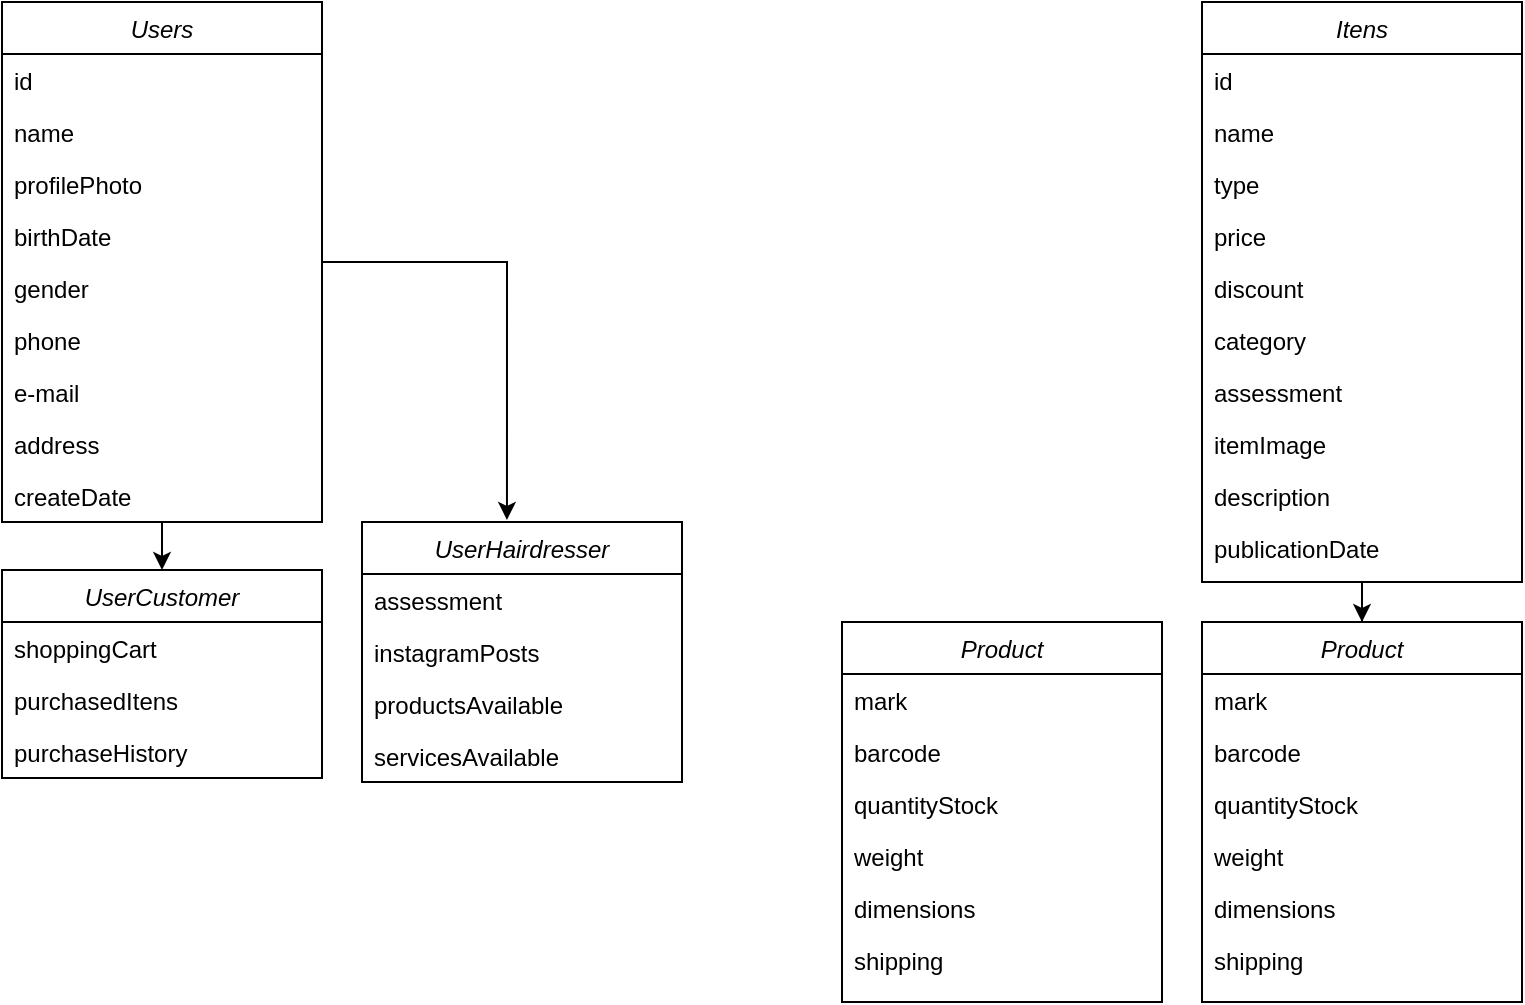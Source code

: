 <mxfile version="26.0.8">
  <diagram id="C5RBs43oDa-KdzZeNtuy" name="Page-1">
    <mxGraphModel dx="2025" dy="1076" grid="1" gridSize="10" guides="1" tooltips="1" connect="1" arrows="1" fold="1" page="1" pageScale="1" pageWidth="827" pageHeight="1169" math="0" shadow="0" adaptiveColors="simple">
      <root>
        <mxCell id="WIyWlLk6GJQsqaUBKTNV-0" />
        <mxCell id="WIyWlLk6GJQsqaUBKTNV-1" parent="WIyWlLk6GJQsqaUBKTNV-0" />
        <mxCell id="eJcYAmOYjQqD2-ymyMPf-5" style="edgeStyle=orthogonalEdgeStyle;rounded=0;orthogonalLoop=1;jettySize=auto;html=1;entryX=0.5;entryY=0;entryDx=0;entryDy=0;" edge="1" parent="WIyWlLk6GJQsqaUBKTNV-1" source="zkfFHV4jXpPFQw0GAbJ--0" target="_02xwENk3LzSDESajvCZ-22">
          <mxGeometry relative="1" as="geometry">
            <Array as="points">
              <mxPoint x="120" y="310" />
              <mxPoint x="120" y="310" />
            </Array>
          </mxGeometry>
        </mxCell>
        <mxCell id="zkfFHV4jXpPFQw0GAbJ--0" value="Users" style="swimlane;fontStyle=2;align=center;verticalAlign=top;childLayout=stackLayout;horizontal=1;startSize=26;horizontalStack=0;resizeParent=1;resizeLast=0;collapsible=1;marginBottom=0;rounded=0;shadow=0;strokeWidth=1;gradientColor=none;swimlaneFillColor=default;" parent="WIyWlLk6GJQsqaUBKTNV-1" vertex="1">
          <mxGeometry x="40" y="40" width="160" height="260" as="geometry">
            <mxRectangle x="230" y="140" width="160" height="26" as="alternateBounds" />
          </mxGeometry>
        </mxCell>
        <mxCell id="zkfFHV4jXpPFQw0GAbJ--1" value="id" style="text;align=left;verticalAlign=top;spacingLeft=4;spacingRight=4;overflow=hidden;rotatable=0;points=[[0,0.5],[1,0.5]];portConstraint=eastwest;" parent="zkfFHV4jXpPFQw0GAbJ--0" vertex="1">
          <mxGeometry y="26" width="160" height="26" as="geometry" />
        </mxCell>
        <mxCell id="zkfFHV4jXpPFQw0GAbJ--2" value="name" style="text;align=left;verticalAlign=top;spacingLeft=4;spacingRight=4;overflow=hidden;rotatable=0;points=[[0,0.5],[1,0.5]];portConstraint=eastwest;rounded=0;shadow=0;html=0;" parent="zkfFHV4jXpPFQw0GAbJ--0" vertex="1">
          <mxGeometry y="52" width="160" height="26" as="geometry" />
        </mxCell>
        <mxCell id="_02xwENk3LzSDESajvCZ-4" value="profilePhoto" style="text;align=left;verticalAlign=top;spacingLeft=4;spacingRight=4;overflow=hidden;rotatable=0;points=[[0,0.5],[1,0.5]];portConstraint=eastwest;rounded=0;shadow=0;html=0;labelBackgroundColor=none;labelBorderColor=none;" parent="zkfFHV4jXpPFQw0GAbJ--0" vertex="1">
          <mxGeometry y="78" width="160" height="26" as="geometry" />
        </mxCell>
        <mxCell id="_02xwENk3LzSDESajvCZ-6" value="birthDate" style="text;align=left;verticalAlign=top;spacingLeft=4;spacingRight=4;overflow=hidden;rotatable=0;points=[[0,0.5],[1,0.5]];portConstraint=eastwest;rounded=0;shadow=0;html=0;" parent="zkfFHV4jXpPFQw0GAbJ--0" vertex="1">
          <mxGeometry y="104" width="160" height="26" as="geometry" />
        </mxCell>
        <mxCell id="_02xwENk3LzSDESajvCZ-5" value="gender" style="text;align=left;verticalAlign=top;spacingLeft=4;spacingRight=4;overflow=hidden;rotatable=0;points=[[0,0.5],[1,0.5]];portConstraint=eastwest;rounded=0;shadow=0;html=0;" parent="zkfFHV4jXpPFQw0GAbJ--0" vertex="1">
          <mxGeometry y="130" width="160" height="26" as="geometry" />
        </mxCell>
        <mxCell id="_02xwENk3LzSDESajvCZ-0" value="phone" style="text;align=left;verticalAlign=top;spacingLeft=4;spacingRight=4;overflow=hidden;rotatable=0;points=[[0,0.5],[1,0.5]];portConstraint=eastwest;rounded=0;shadow=0;html=0;" parent="zkfFHV4jXpPFQw0GAbJ--0" vertex="1">
          <mxGeometry y="156" width="160" height="26" as="geometry" />
        </mxCell>
        <mxCell id="zkfFHV4jXpPFQw0GAbJ--3" value="e-mail" style="text;align=left;verticalAlign=top;spacingLeft=4;spacingRight=4;overflow=hidden;rotatable=0;points=[[0,0.5],[1,0.5]];portConstraint=eastwest;rounded=0;shadow=0;html=0;" parent="zkfFHV4jXpPFQw0GAbJ--0" vertex="1">
          <mxGeometry y="182" width="160" height="26" as="geometry" />
        </mxCell>
        <mxCell id="_02xwENk3LzSDESajvCZ-8" value="address" style="text;align=left;verticalAlign=top;spacingLeft=4;spacingRight=4;overflow=hidden;rotatable=0;points=[[0,0.5],[1,0.5]];portConstraint=eastwest;rounded=0;shadow=0;html=0;" parent="zkfFHV4jXpPFQw0GAbJ--0" vertex="1">
          <mxGeometry y="208" width="160" height="26" as="geometry" />
        </mxCell>
        <mxCell id="_02xwENk3LzSDESajvCZ-7" value="createDate" style="text;align=left;verticalAlign=top;spacingLeft=4;spacingRight=4;overflow=hidden;rotatable=0;points=[[0,0.5],[1,0.5]];portConstraint=eastwest;rounded=0;shadow=0;html=0;" parent="zkfFHV4jXpPFQw0GAbJ--0" vertex="1">
          <mxGeometry y="234" width="160" height="26" as="geometry" />
        </mxCell>
        <mxCell id="_02xwENk3LzSDESajvCZ-10" value="UserHairdresser" style="swimlane;fontStyle=2;align=center;verticalAlign=top;childLayout=stackLayout;horizontal=1;startSize=26;horizontalStack=0;resizeParent=1;resizeLast=0;collapsible=1;marginBottom=0;rounded=0;shadow=0;strokeWidth=1;gradientColor=none;swimlaneFillColor=default;" parent="WIyWlLk6GJQsqaUBKTNV-1" vertex="1">
          <mxGeometry x="220" y="300" width="160" height="130" as="geometry">
            <mxRectangle x="230" y="140" width="160" height="26" as="alternateBounds" />
          </mxGeometry>
        </mxCell>
        <mxCell id="eJcYAmOYjQqD2-ymyMPf-23" value="assessment" style="text;align=left;verticalAlign=top;spacingLeft=4;spacingRight=4;overflow=hidden;rotatable=0;points=[[0,0.5],[1,0.5]];portConstraint=eastwest;" vertex="1" parent="_02xwENk3LzSDESajvCZ-10">
          <mxGeometry y="26" width="160" height="26" as="geometry" />
        </mxCell>
        <mxCell id="_02xwENk3LzSDESajvCZ-41" value="instagramPosts" style="text;align=left;verticalAlign=top;spacingLeft=4;spacingRight=4;overflow=hidden;rotatable=0;points=[[0,0.5],[1,0.5]];portConstraint=eastwest;" parent="_02xwENk3LzSDESajvCZ-10" vertex="1">
          <mxGeometry y="52" width="160" height="26" as="geometry" />
        </mxCell>
        <mxCell id="_02xwENk3LzSDESajvCZ-39" value="productsAvailable" style="text;align=left;verticalAlign=top;spacingLeft=4;spacingRight=4;overflow=hidden;rotatable=0;points=[[0,0.5],[1,0.5]];portConstraint=eastwest;" parent="_02xwENk3LzSDESajvCZ-10" vertex="1">
          <mxGeometry y="78" width="160" height="26" as="geometry" />
        </mxCell>
        <mxCell id="_02xwENk3LzSDESajvCZ-40" value="servicesAvailable" style="text;align=left;verticalAlign=top;spacingLeft=4;spacingRight=4;overflow=hidden;rotatable=0;points=[[0,0.5],[1,0.5]];portConstraint=eastwest;" parent="_02xwENk3LzSDESajvCZ-10" vertex="1">
          <mxGeometry y="104" width="160" height="26" as="geometry" />
        </mxCell>
        <mxCell id="_02xwENk3LzSDESajvCZ-22" value="UserCustomer" style="swimlane;fontStyle=2;align=center;verticalAlign=top;childLayout=stackLayout;horizontal=1;startSize=26;horizontalStack=0;resizeParent=1;resizeLast=0;collapsible=1;marginBottom=0;rounded=0;shadow=0;strokeWidth=1;gradientColor=none;swimlaneFillColor=default;" parent="WIyWlLk6GJQsqaUBKTNV-1" vertex="1">
          <mxGeometry x="40" y="324" width="160" height="104" as="geometry">
            <mxRectangle x="230" y="140" width="160" height="26" as="alternateBounds" />
          </mxGeometry>
        </mxCell>
        <mxCell id="_02xwENk3LzSDESajvCZ-36" value="shoppingCart" style="text;align=left;verticalAlign=top;spacingLeft=4;spacingRight=4;overflow=hidden;rotatable=0;points=[[0,0.5],[1,0.5]];portConstraint=eastwest;" parent="_02xwENk3LzSDESajvCZ-22" vertex="1">
          <mxGeometry y="26" width="160" height="26" as="geometry" />
        </mxCell>
        <mxCell id="_02xwENk3LzSDESajvCZ-23" value="purchasedItens" style="text;align=left;verticalAlign=top;spacingLeft=4;spacingRight=4;overflow=hidden;rotatable=0;points=[[0,0.5],[1,0.5]];portConstraint=eastwest;strokeColor=none;fillColor=none;" parent="_02xwENk3LzSDESajvCZ-22" vertex="1">
          <mxGeometry y="52" width="160" height="26" as="geometry" />
        </mxCell>
        <mxCell id="_02xwENk3LzSDESajvCZ-37" value="purchaseHistory" style="text;align=left;verticalAlign=top;spacingLeft=4;spacingRight=4;overflow=hidden;rotatable=0;points=[[0,0.5],[1,0.5]];portConstraint=eastwest;" parent="_02xwENk3LzSDESajvCZ-22" vertex="1">
          <mxGeometry y="78" width="160" height="26" as="geometry" />
        </mxCell>
        <mxCell id="eJcYAmOYjQqD2-ymyMPf-17" style="edgeStyle=orthogonalEdgeStyle;rounded=0;orthogonalLoop=1;jettySize=auto;html=1;entryX=0.5;entryY=0;entryDx=0;entryDy=0;" edge="1" parent="WIyWlLk6GJQsqaUBKTNV-1" source="_02xwENk3LzSDESajvCZ-42" target="eJcYAmOYjQqD2-ymyMPf-9">
          <mxGeometry relative="1" as="geometry" />
        </mxCell>
        <mxCell id="_02xwENk3LzSDESajvCZ-42" value="Itens" style="swimlane;fontStyle=2;align=center;verticalAlign=top;childLayout=stackLayout;horizontal=1;startSize=26;horizontalStack=0;resizeParent=1;resizeLast=0;collapsible=1;marginBottom=0;rounded=0;shadow=0;strokeWidth=1;gradientColor=none;swimlaneFillColor=default;" parent="WIyWlLk6GJQsqaUBKTNV-1" vertex="1">
          <mxGeometry x="640" y="40" width="160" height="290" as="geometry">
            <mxRectangle x="230" y="140" width="160" height="26" as="alternateBounds" />
          </mxGeometry>
        </mxCell>
        <mxCell id="_02xwENk3LzSDESajvCZ-43" value="id" style="text;align=left;verticalAlign=top;spacingLeft=4;spacingRight=4;overflow=hidden;rotatable=0;points=[[0,0.5],[1,0.5]];portConstraint=eastwest;" parent="_02xwENk3LzSDESajvCZ-42" vertex="1">
          <mxGeometry y="26" width="160" height="26" as="geometry" />
        </mxCell>
        <mxCell id="_02xwENk3LzSDESajvCZ-47" value="name" style="text;align=left;verticalAlign=top;spacingLeft=4;spacingRight=4;overflow=hidden;rotatable=0;points=[[0,0.5],[1,0.5]];portConstraint=eastwest;" parent="_02xwENk3LzSDESajvCZ-42" vertex="1">
          <mxGeometry y="52" width="160" height="26" as="geometry" />
        </mxCell>
        <mxCell id="eJcYAmOYjQqD2-ymyMPf-8" value="type&#xa;" style="text;align=left;verticalAlign=top;spacingLeft=4;spacingRight=4;overflow=hidden;rotatable=0;points=[[0,0.5],[1,0.5]];portConstraint=eastwest;" vertex="1" parent="_02xwENk3LzSDESajvCZ-42">
          <mxGeometry y="78" width="160" height="26" as="geometry" />
        </mxCell>
        <mxCell id="eJcYAmOYjQqD2-ymyMPf-7" value="price" style="text;align=left;verticalAlign=top;spacingLeft=4;spacingRight=4;overflow=hidden;rotatable=0;points=[[0,0.5],[1,0.5]];portConstraint=eastwest;" vertex="1" parent="_02xwENk3LzSDESajvCZ-42">
          <mxGeometry y="104" width="160" height="26" as="geometry" />
        </mxCell>
        <mxCell id="eJcYAmOYjQqD2-ymyMPf-27" value="discount" style="text;align=left;verticalAlign=top;spacingLeft=4;spacingRight=4;overflow=hidden;rotatable=0;points=[[0,0.5],[1,0.5]];portConstraint=eastwest;" vertex="1" parent="_02xwENk3LzSDESajvCZ-42">
          <mxGeometry y="130" width="160" height="26" as="geometry" />
        </mxCell>
        <mxCell id="eJcYAmOYjQqD2-ymyMPf-22" value="category" style="text;align=left;verticalAlign=top;spacingLeft=4;spacingRight=4;overflow=hidden;rotatable=0;points=[[0,0.5],[1,0.5]];portConstraint=eastwest;" vertex="1" parent="_02xwENk3LzSDESajvCZ-42">
          <mxGeometry y="156" width="160" height="26" as="geometry" />
        </mxCell>
        <mxCell id="eJcYAmOYjQqD2-ymyMPf-24" value="assessment" style="text;align=left;verticalAlign=top;spacingLeft=4;spacingRight=4;overflow=hidden;rotatable=0;points=[[0,0.5],[1,0.5]];portConstraint=eastwest;" vertex="1" parent="_02xwENk3LzSDESajvCZ-42">
          <mxGeometry y="182" width="160" height="26" as="geometry" />
        </mxCell>
        <mxCell id="_02xwENk3LzSDESajvCZ-48" value="itemImage" style="text;align=left;verticalAlign=top;spacingLeft=4;spacingRight=4;overflow=hidden;rotatable=0;points=[[0,0.5],[1,0.5]];portConstraint=eastwest;" parent="_02xwENk3LzSDESajvCZ-42" vertex="1">
          <mxGeometry y="208" width="160" height="26" as="geometry" />
        </mxCell>
        <mxCell id="_02xwENk3LzSDESajvCZ-49" value="description" style="text;align=left;verticalAlign=top;spacingLeft=4;spacingRight=4;overflow=hidden;rotatable=0;points=[[0,0.5],[1,0.5]];portConstraint=eastwest;" parent="_02xwENk3LzSDESajvCZ-42" vertex="1">
          <mxGeometry y="234" width="160" height="26" as="geometry" />
        </mxCell>
        <mxCell id="eJcYAmOYjQqD2-ymyMPf-28" value="publicationDate" style="text;align=left;verticalAlign=top;spacingLeft=4;spacingRight=4;overflow=hidden;rotatable=0;points=[[0,0.5],[1,0.5]];portConstraint=eastwest;" vertex="1" parent="_02xwENk3LzSDESajvCZ-42">
          <mxGeometry y="260" width="160" height="26" as="geometry" />
        </mxCell>
        <mxCell id="eJcYAmOYjQqD2-ymyMPf-6" style="edgeStyle=orthogonalEdgeStyle;rounded=0;orthogonalLoop=1;jettySize=auto;html=1;entryX=0.453;entryY=-0.008;entryDx=0;entryDy=0;entryPerimeter=0;" edge="1" parent="WIyWlLk6GJQsqaUBKTNV-1" source="zkfFHV4jXpPFQw0GAbJ--0" target="_02xwENk3LzSDESajvCZ-10">
          <mxGeometry relative="1" as="geometry" />
        </mxCell>
        <mxCell id="eJcYAmOYjQqD2-ymyMPf-9" value="Product" style="swimlane;fontStyle=2;align=center;verticalAlign=top;childLayout=stackLayout;horizontal=1;startSize=26;horizontalStack=0;resizeParent=1;resizeLast=0;collapsible=1;marginBottom=0;rounded=0;shadow=0;strokeWidth=1;gradientColor=none;swimlaneFillColor=default;" vertex="1" parent="WIyWlLk6GJQsqaUBKTNV-1">
          <mxGeometry x="640" y="350" width="160" height="190" as="geometry">
            <mxRectangle x="230" y="140" width="160" height="26" as="alternateBounds" />
          </mxGeometry>
        </mxCell>
        <mxCell id="eJcYAmOYjQqD2-ymyMPf-26" value="mark" style="text;align=left;verticalAlign=top;spacingLeft=4;spacingRight=4;overflow=hidden;rotatable=0;points=[[0,0.5],[1,0.5]];portConstraint=eastwest;" vertex="1" parent="eJcYAmOYjQqD2-ymyMPf-9">
          <mxGeometry y="26" width="160" height="26" as="geometry" />
        </mxCell>
        <mxCell id="eJcYAmOYjQqD2-ymyMPf-19" value="barcode" style="text;align=left;verticalAlign=top;spacingLeft=4;spacingRight=4;overflow=hidden;rotatable=0;points=[[0,0.5],[1,0.5]];portConstraint=eastwest;" vertex="1" parent="eJcYAmOYjQqD2-ymyMPf-9">
          <mxGeometry y="52" width="160" height="26" as="geometry" />
        </mxCell>
        <mxCell id="eJcYAmOYjQqD2-ymyMPf-29" value="quantityStock" style="text;align=left;verticalAlign=top;spacingLeft=4;spacingRight=4;overflow=hidden;rotatable=0;points=[[0,0.5],[1,0.5]];portConstraint=eastwest;" vertex="1" parent="eJcYAmOYjQqD2-ymyMPf-9">
          <mxGeometry y="78" width="160" height="26" as="geometry" />
        </mxCell>
        <mxCell id="eJcYAmOYjQqD2-ymyMPf-20" value="weight" style="text;align=left;verticalAlign=top;spacingLeft=4;spacingRight=4;overflow=hidden;rotatable=0;points=[[0,0.5],[1,0.5]];portConstraint=eastwest;" vertex="1" parent="eJcYAmOYjQqD2-ymyMPf-9">
          <mxGeometry y="104" width="160" height="26" as="geometry" />
        </mxCell>
        <mxCell id="eJcYAmOYjQqD2-ymyMPf-25" value="dimensions" style="text;align=left;verticalAlign=top;spacingLeft=4;spacingRight=4;overflow=hidden;rotatable=0;points=[[0,0.5],[1,0.5]];portConstraint=eastwest;" vertex="1" parent="eJcYAmOYjQqD2-ymyMPf-9">
          <mxGeometry y="130" width="160" height="26" as="geometry" />
        </mxCell>
        <mxCell id="eJcYAmOYjQqD2-ymyMPf-18" value="shipping" style="text;align=left;verticalAlign=top;spacingLeft=4;spacingRight=4;overflow=hidden;rotatable=0;points=[[0,0.5],[1,0.5]];portConstraint=eastwest;" vertex="1" parent="eJcYAmOYjQqD2-ymyMPf-9">
          <mxGeometry y="156" width="160" height="26" as="geometry" />
        </mxCell>
        <mxCell id="eJcYAmOYjQqD2-ymyMPf-30" value="Product" style="swimlane;fontStyle=2;align=center;verticalAlign=top;childLayout=stackLayout;horizontal=1;startSize=26;horizontalStack=0;resizeParent=1;resizeLast=0;collapsible=1;marginBottom=0;rounded=0;shadow=0;strokeWidth=1;gradientColor=none;swimlaneFillColor=default;" vertex="1" parent="WIyWlLk6GJQsqaUBKTNV-1">
          <mxGeometry x="460" y="350" width="160" height="190" as="geometry">
            <mxRectangle x="230" y="140" width="160" height="26" as="alternateBounds" />
          </mxGeometry>
        </mxCell>
        <mxCell id="eJcYAmOYjQqD2-ymyMPf-31" value="mark" style="text;align=left;verticalAlign=top;spacingLeft=4;spacingRight=4;overflow=hidden;rotatable=0;points=[[0,0.5],[1,0.5]];portConstraint=eastwest;" vertex="1" parent="eJcYAmOYjQqD2-ymyMPf-30">
          <mxGeometry y="26" width="160" height="26" as="geometry" />
        </mxCell>
        <mxCell id="eJcYAmOYjQqD2-ymyMPf-32" value="barcode" style="text;align=left;verticalAlign=top;spacingLeft=4;spacingRight=4;overflow=hidden;rotatable=0;points=[[0,0.5],[1,0.5]];portConstraint=eastwest;" vertex="1" parent="eJcYAmOYjQqD2-ymyMPf-30">
          <mxGeometry y="52" width="160" height="26" as="geometry" />
        </mxCell>
        <mxCell id="eJcYAmOYjQqD2-ymyMPf-33" value="quantityStock" style="text;align=left;verticalAlign=top;spacingLeft=4;spacingRight=4;overflow=hidden;rotatable=0;points=[[0,0.5],[1,0.5]];portConstraint=eastwest;" vertex="1" parent="eJcYAmOYjQqD2-ymyMPf-30">
          <mxGeometry y="78" width="160" height="26" as="geometry" />
        </mxCell>
        <mxCell id="eJcYAmOYjQqD2-ymyMPf-34" value="weight" style="text;align=left;verticalAlign=top;spacingLeft=4;spacingRight=4;overflow=hidden;rotatable=0;points=[[0,0.5],[1,0.5]];portConstraint=eastwest;" vertex="1" parent="eJcYAmOYjQqD2-ymyMPf-30">
          <mxGeometry y="104" width="160" height="26" as="geometry" />
        </mxCell>
        <mxCell id="eJcYAmOYjQqD2-ymyMPf-35" value="dimensions" style="text;align=left;verticalAlign=top;spacingLeft=4;spacingRight=4;overflow=hidden;rotatable=0;points=[[0,0.5],[1,0.5]];portConstraint=eastwest;" vertex="1" parent="eJcYAmOYjQqD2-ymyMPf-30">
          <mxGeometry y="130" width="160" height="26" as="geometry" />
        </mxCell>
        <mxCell id="eJcYAmOYjQqD2-ymyMPf-36" value="shipping" style="text;align=left;verticalAlign=top;spacingLeft=4;spacingRight=4;overflow=hidden;rotatable=0;points=[[0,0.5],[1,0.5]];portConstraint=eastwest;" vertex="1" parent="eJcYAmOYjQqD2-ymyMPf-30">
          <mxGeometry y="156" width="160" height="26" as="geometry" />
        </mxCell>
      </root>
    </mxGraphModel>
  </diagram>
</mxfile>

